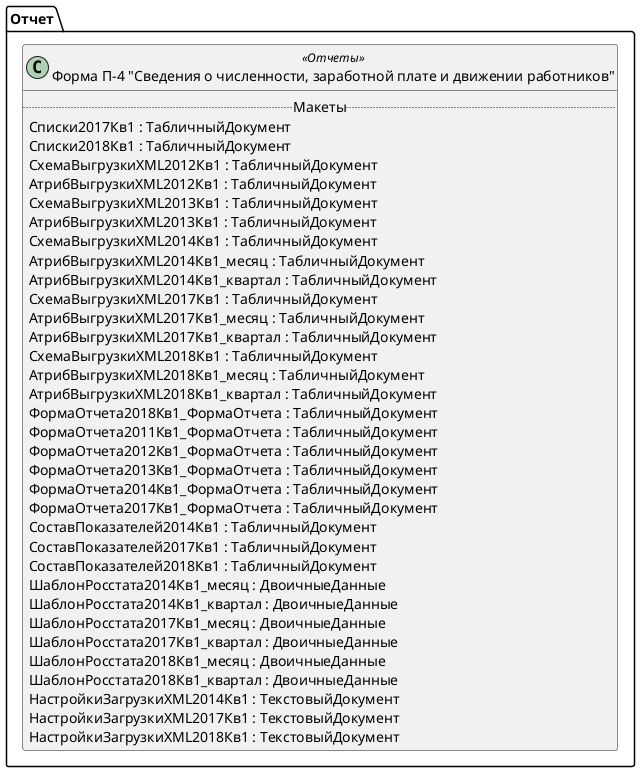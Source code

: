 ﻿@startuml РегламентированныйОтчетСтатистикаФормаП4
'!include templates.wsd
'..\include templates.wsd
class Отчет.РегламентированныйОтчетСтатистикаФормаП4 as "Форма П-4 "Сведения о численности, заработной плате и движении работников"" <<Отчеты>>
{
..Макеты..
Списки2017Кв1 : ТабличныйДокумент
Списки2018Кв1 : ТабличныйДокумент
СхемаВыгрузкиXML2012Кв1 : ТабличныйДокумент
АтрибВыгрузкиXML2012Кв1 : ТабличныйДокумент
СхемаВыгрузкиXML2013Кв1 : ТабличныйДокумент
АтрибВыгрузкиXML2013Кв1 : ТабличныйДокумент
СхемаВыгрузкиXML2014Кв1 : ТабличныйДокумент
АтрибВыгрузкиXML2014Кв1_месяц : ТабличныйДокумент
АтрибВыгрузкиXML2014Кв1_квартал : ТабличныйДокумент
СхемаВыгрузкиXML2017Кв1 : ТабличныйДокумент
АтрибВыгрузкиXML2017Кв1_месяц : ТабличныйДокумент
АтрибВыгрузкиXML2017Кв1_квартал : ТабличныйДокумент
СхемаВыгрузкиXML2018Кв1 : ТабличныйДокумент
АтрибВыгрузкиXML2018Кв1_месяц : ТабличныйДокумент
АтрибВыгрузкиXML2018Кв1_квартал : ТабличныйДокумент
ФормаОтчета2018Кв1_ФормаОтчета : ТабличныйДокумент
ФормаОтчета2011Кв1_ФормаОтчета : ТабличныйДокумент
ФормаОтчета2012Кв1_ФормаОтчета : ТабличныйДокумент
ФормаОтчета2013Кв1_ФормаОтчета : ТабличныйДокумент
ФормаОтчета2014Кв1_ФормаОтчета : ТабличныйДокумент
ФормаОтчета2017Кв1_ФормаОтчета : ТабличныйДокумент
СоставПоказателей2014Кв1 : ТабличныйДокумент
СоставПоказателей2017Кв1 : ТабличныйДокумент
СоставПоказателей2018Кв1 : ТабличныйДокумент
ШаблонРосстата2014Кв1_месяц : ДвоичныеДанные
ШаблонРосстата2014Кв1_квартал : ДвоичныеДанные
ШаблонРосстата2017Кв1_месяц : ДвоичныеДанные
ШаблонРосстата2017Кв1_квартал : ДвоичныеДанные
ШаблонРосстата2018Кв1_месяц : ДвоичныеДанные
ШаблонРосстата2018Кв1_квартал : ДвоичныеДанные
НастройкиЗагрузкиXML2014Кв1 : ТекстовыйДокумент
НастройкиЗагрузкиXML2017Кв1 : ТекстовыйДокумент
НастройкиЗагрузкиXML2018Кв1 : ТекстовыйДокумент
}
@enduml
